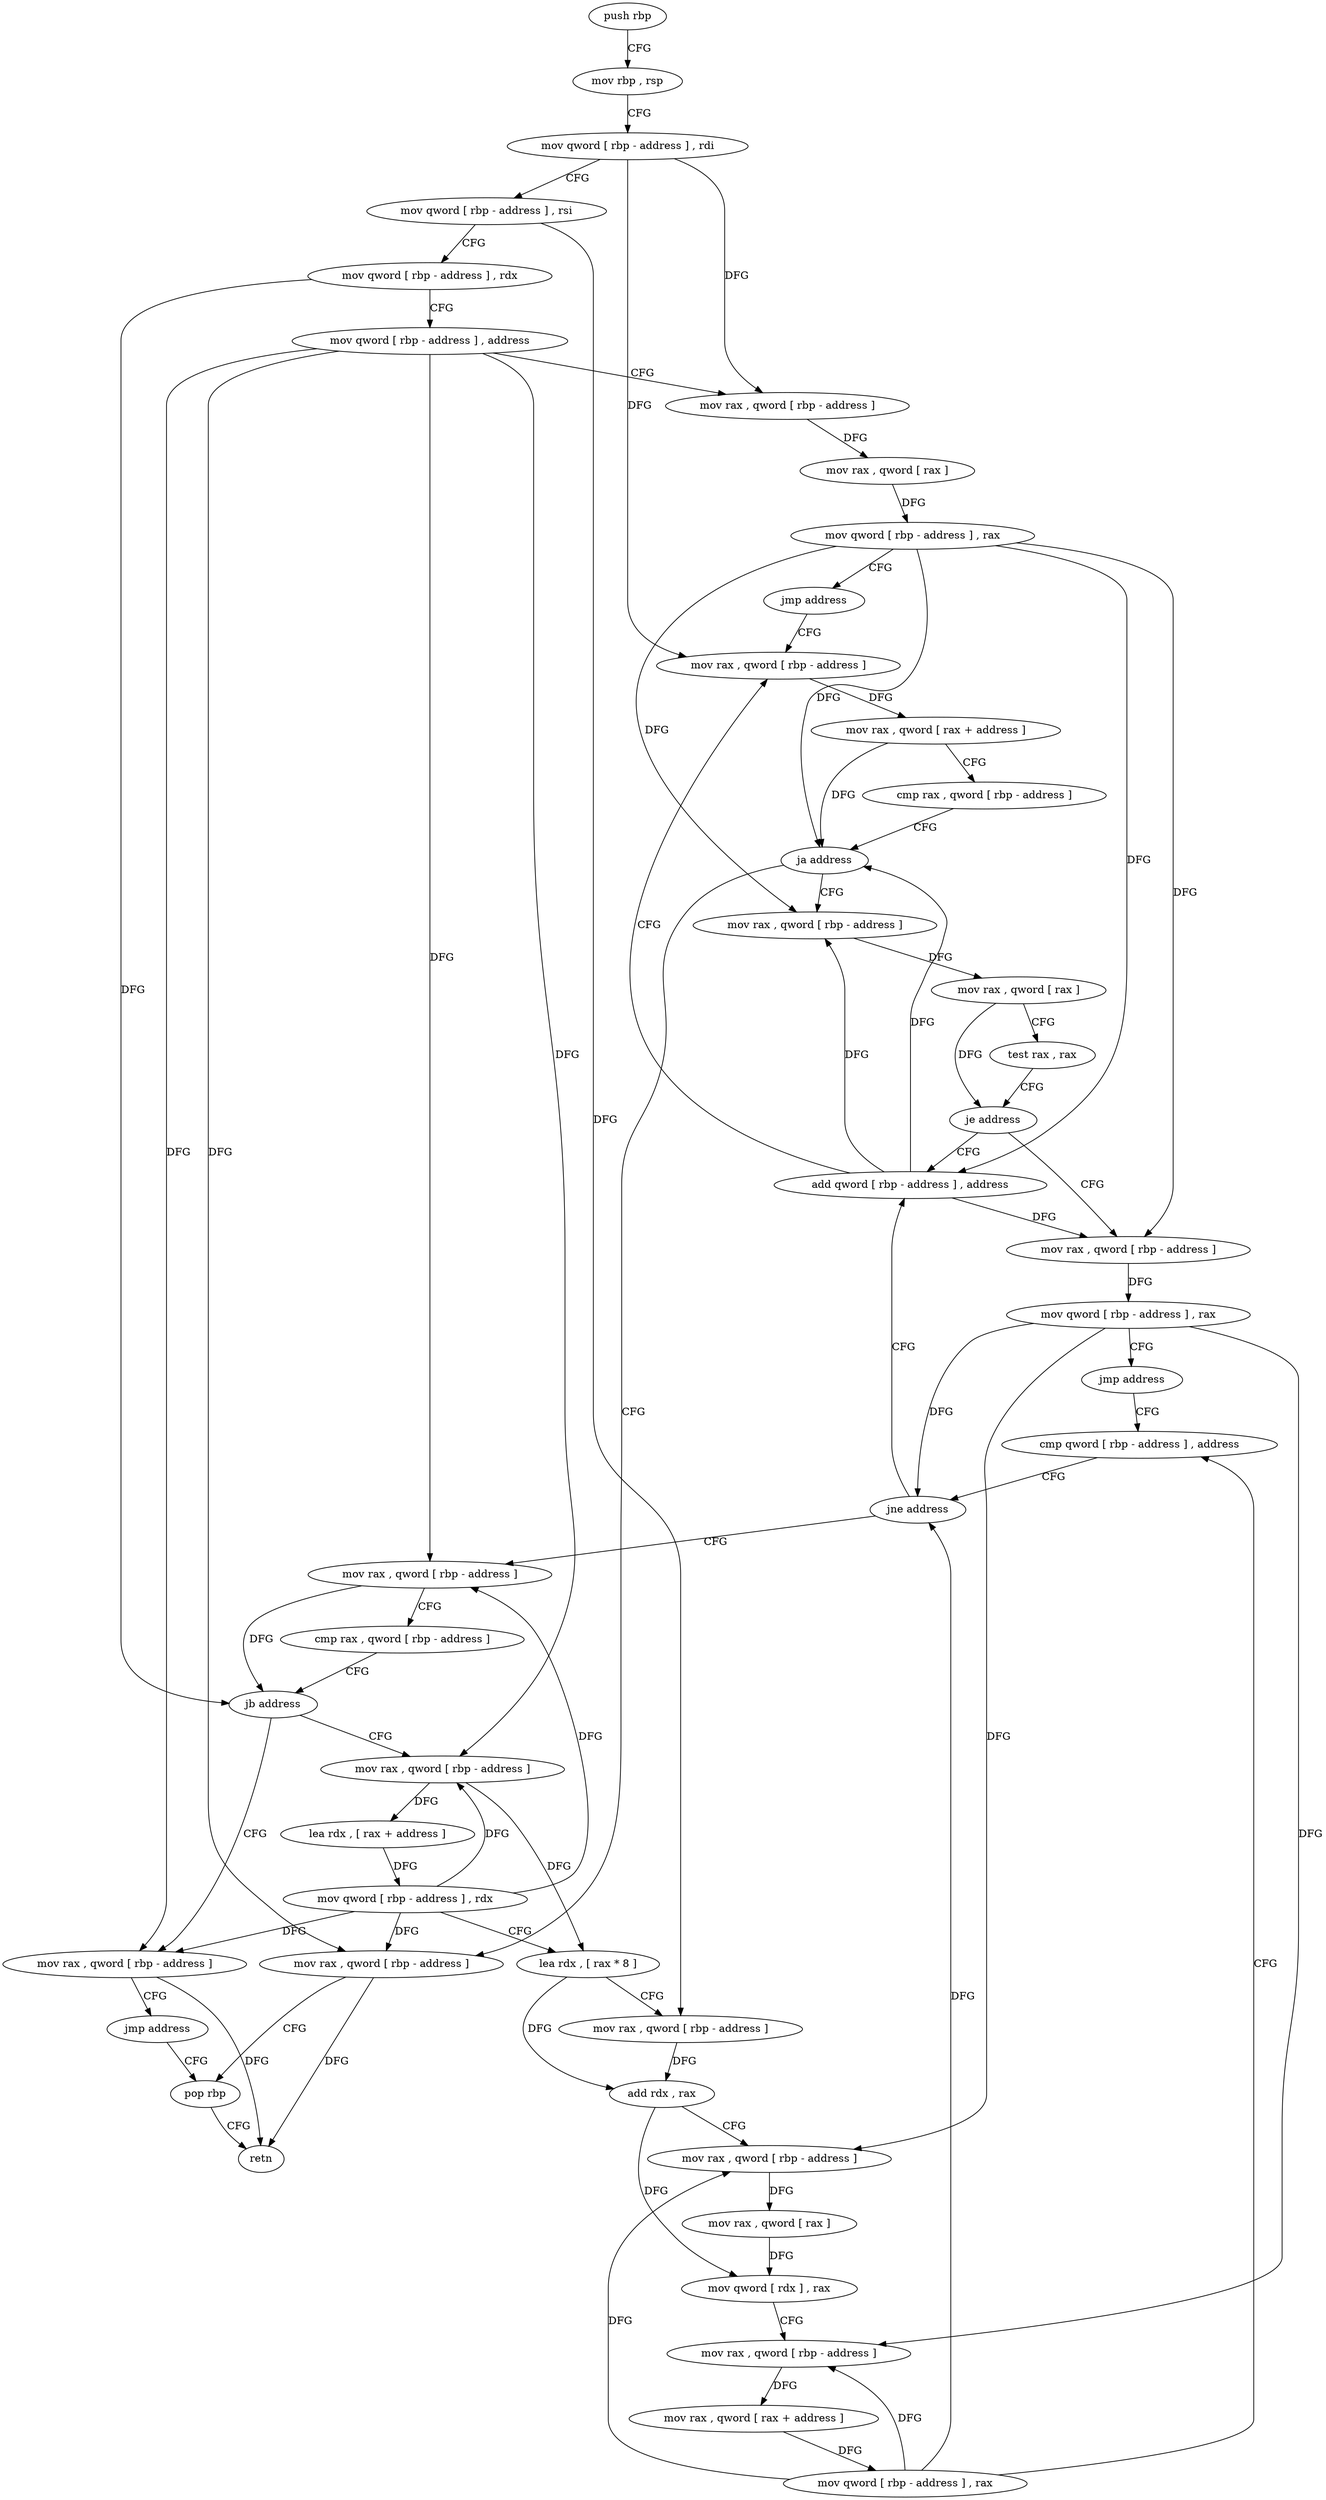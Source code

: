 digraph "func" {
"4304514" [label = "push rbp" ]
"4304515" [label = "mov rbp , rsp" ]
"4304518" [label = "mov qword [ rbp - address ] , rdi" ]
"4304522" [label = "mov qword [ rbp - address ] , rsi" ]
"4304526" [label = "mov qword [ rbp - address ] , rdx" ]
"4304530" [label = "mov qword [ rbp - address ] , address" ]
"4304538" [label = "mov rax , qword [ rbp - address ]" ]
"4304542" [label = "mov rax , qword [ rax ]" ]
"4304545" [label = "mov qword [ rbp - address ] , rax" ]
"4304549" [label = "jmp address" ]
"4304650" [label = "mov rax , qword [ rbp - address ]" ]
"4304654" [label = "mov rax , qword [ rax + address ]" ]
"4304658" [label = "cmp rax , qword [ rbp - address ]" ]
"4304662" [label = "ja address" ]
"4304551" [label = "mov rax , qword [ rbp - address ]" ]
"4304664" [label = "mov rax , qword [ rbp - address ]" ]
"4304555" [label = "mov rax , qword [ rax ]" ]
"4304558" [label = "test rax , rax" ]
"4304561" [label = "je address" ]
"4304645" [label = "add qword [ rbp - address ] , address" ]
"4304563" [label = "mov rax , qword [ rbp - address ]" ]
"4304668" [label = "pop rbp" ]
"4304567" [label = "mov qword [ rbp - address ] , rax" ]
"4304571" [label = "jmp address" ]
"4304638" [label = "cmp qword [ rbp - address ] , address" ]
"4304643" [label = "jne address" ]
"4304573" [label = "mov rax , qword [ rbp - address ]" ]
"4304577" [label = "cmp rax , qword [ rbp - address ]" ]
"4304581" [label = "jb address" ]
"4304589" [label = "mov rax , qword [ rbp - address ]" ]
"4304583" [label = "mov rax , qword [ rbp - address ]" ]
"4304593" [label = "lea rdx , [ rax + address ]" ]
"4304597" [label = "mov qword [ rbp - address ] , rdx" ]
"4304601" [label = "lea rdx , [ rax * 8 ]" ]
"4304609" [label = "mov rax , qword [ rbp - address ]" ]
"4304613" [label = "add rdx , rax" ]
"4304616" [label = "mov rax , qword [ rbp - address ]" ]
"4304620" [label = "mov rax , qword [ rax ]" ]
"4304623" [label = "mov qword [ rdx ] , rax" ]
"4304626" [label = "mov rax , qword [ rbp - address ]" ]
"4304630" [label = "mov rax , qword [ rax + address ]" ]
"4304634" [label = "mov qword [ rbp - address ] , rax" ]
"4304587" [label = "jmp address" ]
"4304669" [label = "retn" ]
"4304514" -> "4304515" [ label = "CFG" ]
"4304515" -> "4304518" [ label = "CFG" ]
"4304518" -> "4304522" [ label = "CFG" ]
"4304518" -> "4304538" [ label = "DFG" ]
"4304518" -> "4304650" [ label = "DFG" ]
"4304522" -> "4304526" [ label = "CFG" ]
"4304522" -> "4304609" [ label = "DFG" ]
"4304526" -> "4304530" [ label = "CFG" ]
"4304526" -> "4304581" [ label = "DFG" ]
"4304530" -> "4304538" [ label = "CFG" ]
"4304530" -> "4304664" [ label = "DFG" ]
"4304530" -> "4304573" [ label = "DFG" ]
"4304530" -> "4304589" [ label = "DFG" ]
"4304530" -> "4304583" [ label = "DFG" ]
"4304538" -> "4304542" [ label = "DFG" ]
"4304542" -> "4304545" [ label = "DFG" ]
"4304545" -> "4304549" [ label = "CFG" ]
"4304545" -> "4304662" [ label = "DFG" ]
"4304545" -> "4304551" [ label = "DFG" ]
"4304545" -> "4304645" [ label = "DFG" ]
"4304545" -> "4304563" [ label = "DFG" ]
"4304549" -> "4304650" [ label = "CFG" ]
"4304650" -> "4304654" [ label = "DFG" ]
"4304654" -> "4304658" [ label = "CFG" ]
"4304654" -> "4304662" [ label = "DFG" ]
"4304658" -> "4304662" [ label = "CFG" ]
"4304662" -> "4304551" [ label = "CFG" ]
"4304662" -> "4304664" [ label = "CFG" ]
"4304551" -> "4304555" [ label = "DFG" ]
"4304664" -> "4304668" [ label = "CFG" ]
"4304664" -> "4304669" [ label = "DFG" ]
"4304555" -> "4304558" [ label = "CFG" ]
"4304555" -> "4304561" [ label = "DFG" ]
"4304558" -> "4304561" [ label = "CFG" ]
"4304561" -> "4304645" [ label = "CFG" ]
"4304561" -> "4304563" [ label = "CFG" ]
"4304645" -> "4304650" [ label = "CFG" ]
"4304645" -> "4304662" [ label = "DFG" ]
"4304645" -> "4304551" [ label = "DFG" ]
"4304645" -> "4304563" [ label = "DFG" ]
"4304563" -> "4304567" [ label = "DFG" ]
"4304668" -> "4304669" [ label = "CFG" ]
"4304567" -> "4304571" [ label = "CFG" ]
"4304567" -> "4304643" [ label = "DFG" ]
"4304567" -> "4304616" [ label = "DFG" ]
"4304567" -> "4304626" [ label = "DFG" ]
"4304571" -> "4304638" [ label = "CFG" ]
"4304638" -> "4304643" [ label = "CFG" ]
"4304643" -> "4304573" [ label = "CFG" ]
"4304643" -> "4304645" [ label = "CFG" ]
"4304573" -> "4304577" [ label = "CFG" ]
"4304573" -> "4304581" [ label = "DFG" ]
"4304577" -> "4304581" [ label = "CFG" ]
"4304581" -> "4304589" [ label = "CFG" ]
"4304581" -> "4304583" [ label = "CFG" ]
"4304589" -> "4304593" [ label = "DFG" ]
"4304589" -> "4304601" [ label = "DFG" ]
"4304583" -> "4304587" [ label = "CFG" ]
"4304583" -> "4304669" [ label = "DFG" ]
"4304593" -> "4304597" [ label = "DFG" ]
"4304597" -> "4304601" [ label = "CFG" ]
"4304597" -> "4304664" [ label = "DFG" ]
"4304597" -> "4304573" [ label = "DFG" ]
"4304597" -> "4304589" [ label = "DFG" ]
"4304597" -> "4304583" [ label = "DFG" ]
"4304601" -> "4304609" [ label = "CFG" ]
"4304601" -> "4304613" [ label = "DFG" ]
"4304609" -> "4304613" [ label = "DFG" ]
"4304613" -> "4304616" [ label = "CFG" ]
"4304613" -> "4304623" [ label = "DFG" ]
"4304616" -> "4304620" [ label = "DFG" ]
"4304620" -> "4304623" [ label = "DFG" ]
"4304623" -> "4304626" [ label = "CFG" ]
"4304626" -> "4304630" [ label = "DFG" ]
"4304630" -> "4304634" [ label = "DFG" ]
"4304634" -> "4304638" [ label = "CFG" ]
"4304634" -> "4304643" [ label = "DFG" ]
"4304634" -> "4304616" [ label = "DFG" ]
"4304634" -> "4304626" [ label = "DFG" ]
"4304587" -> "4304668" [ label = "CFG" ]
}

